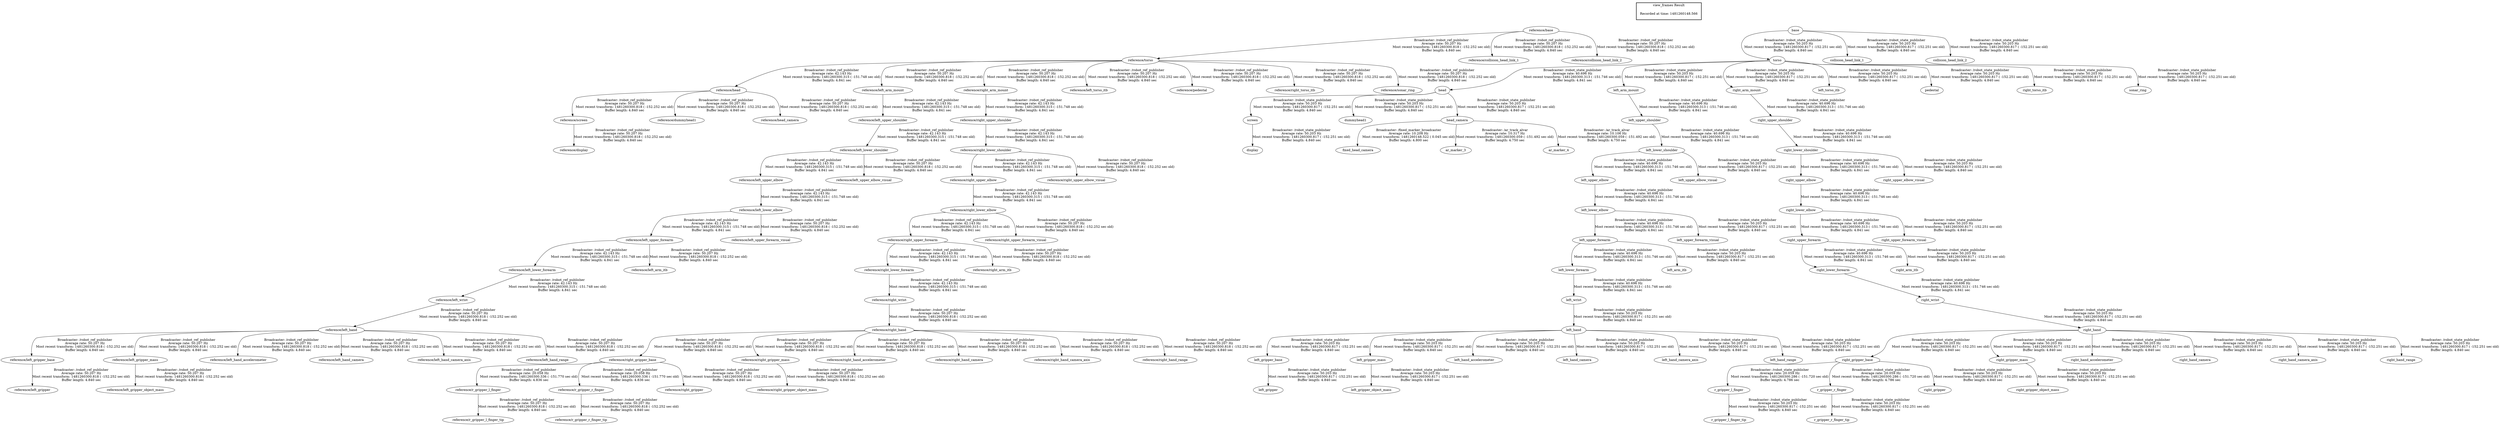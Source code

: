 digraph G {
"reference/torso" -> "reference/head"[label="Broadcaster: /robot_ref_publisher\nAverage rate: 42.143 Hz\nMost recent transform: 1481260300.315 ( -151.748 sec old)\nBuffer length: 4.841 sec\n"];
"reference/base" -> "reference/torso"[label="Broadcaster: /robot_ref_publisher\nAverage rate: 50.207 Hz\nMost recent transform: 1481260300.818 ( -152.252 sec old)\nBuffer length: 4.840 sec\n"];
"reference/left_lower_shoulder" -> "reference/left_upper_elbow"[label="Broadcaster: /robot_ref_publisher\nAverage rate: 42.143 Hz\nMost recent transform: 1481260300.315 ( -151.748 sec old)\nBuffer length: 4.841 sec\n"];
"reference/left_upper_shoulder" -> "reference/left_lower_shoulder"[label="Broadcaster: /robot_ref_publisher\nAverage rate: 42.143 Hz\nMost recent transform: 1481260300.315 ( -151.748 sec old)\nBuffer length: 4.841 sec\n"];
"reference/left_upper_elbow" -> "reference/left_lower_elbow"[label="Broadcaster: /robot_ref_publisher\nAverage rate: 42.143 Hz\nMost recent transform: 1481260300.315 ( -151.748 sec old)\nBuffer length: 4.841 sec\n"];
"reference/left_arm_mount" -> "reference/left_upper_shoulder"[label="Broadcaster: /robot_ref_publisher\nAverage rate: 42.143 Hz\nMost recent transform: 1481260300.315 ( -151.748 sec old)\nBuffer length: 4.841 sec\n"];
"reference/torso" -> "reference/left_arm_mount"[label="Broadcaster: /robot_ref_publisher\nAverage rate: 50.207 Hz\nMost recent transform: 1481260300.818 ( -152.252 sec old)\nBuffer length: 4.840 sec\n"];
"reference/left_lower_elbow" -> "reference/left_upper_forearm"[label="Broadcaster: /robot_ref_publisher\nAverage rate: 42.143 Hz\nMost recent transform: 1481260300.315 ( -151.748 sec old)\nBuffer length: 4.841 sec\n"];
"reference/left_upper_forearm" -> "reference/left_lower_forearm"[label="Broadcaster: /robot_ref_publisher\nAverage rate: 42.143 Hz\nMost recent transform: 1481260300.315 ( -151.748 sec old)\nBuffer length: 4.841 sec\n"];
"reference/left_lower_forearm" -> "reference/left_wrist"[label="Broadcaster: /robot_ref_publisher\nAverage rate: 42.143 Hz\nMost recent transform: 1481260300.315 ( -151.748 sec old)\nBuffer length: 4.841 sec\n"];
"reference/right_lower_shoulder" -> "reference/right_upper_elbow"[label="Broadcaster: /robot_ref_publisher\nAverage rate: 42.143 Hz\nMost recent transform: 1481260300.315 ( -151.748 sec old)\nBuffer length: 4.841 sec\n"];
"reference/right_upper_shoulder" -> "reference/right_lower_shoulder"[label="Broadcaster: /robot_ref_publisher\nAverage rate: 42.143 Hz\nMost recent transform: 1481260300.315 ( -151.748 sec old)\nBuffer length: 4.841 sec\n"];
"reference/right_upper_elbow" -> "reference/right_lower_elbow"[label="Broadcaster: /robot_ref_publisher\nAverage rate: 42.143 Hz\nMost recent transform: 1481260300.315 ( -151.748 sec old)\nBuffer length: 4.841 sec\n"];
"reference/right_arm_mount" -> "reference/right_upper_shoulder"[label="Broadcaster: /robot_ref_publisher\nAverage rate: 42.143 Hz\nMost recent transform: 1481260300.315 ( -151.748 sec old)\nBuffer length: 4.841 sec\n"];
"reference/torso" -> "reference/right_arm_mount"[label="Broadcaster: /robot_ref_publisher\nAverage rate: 50.207 Hz\nMost recent transform: 1481260300.818 ( -152.252 sec old)\nBuffer length: 4.840 sec\n"];
"reference/right_lower_elbow" -> "reference/right_upper_forearm"[label="Broadcaster: /robot_ref_publisher\nAverage rate: 42.143 Hz\nMost recent transform: 1481260300.315 ( -151.748 sec old)\nBuffer length: 4.841 sec\n"];
"reference/right_upper_forearm" -> "reference/right_lower_forearm"[label="Broadcaster: /robot_ref_publisher\nAverage rate: 42.143 Hz\nMost recent transform: 1481260300.315 ( -151.748 sec old)\nBuffer length: 4.841 sec\n"];
"reference/right_lower_forearm" -> "reference/right_wrist"[label="Broadcaster: /robot_ref_publisher\nAverage rate: 42.143 Hz\nMost recent transform: 1481260300.315 ( -151.748 sec old)\nBuffer length: 4.841 sec\n"];
"torso" -> "head"[label="Broadcaster: /robot_state_publisher\nAverage rate: 40.696 Hz\nMost recent transform: 1481260300.313 ( -151.746 sec old)\nBuffer length: 4.841 sec\n"];
"base" -> "torso"[label="Broadcaster: /robot_state_publisher\nAverage rate: 50.203 Hz\nMost recent transform: 1481260300.817 ( -152.251 sec old)\nBuffer length: 4.840 sec\n"];
"left_lower_shoulder" -> "left_upper_elbow"[label="Broadcaster: /robot_state_publisher\nAverage rate: 40.696 Hz\nMost recent transform: 1481260300.313 ( -151.746 sec old)\nBuffer length: 4.841 sec\n"];
"left_upper_shoulder" -> "left_lower_shoulder"[label="Broadcaster: /robot_state_publisher\nAverage rate: 40.696 Hz\nMost recent transform: 1481260300.313 ( -151.746 sec old)\nBuffer length: 4.841 sec\n"];
"left_upper_elbow" -> "left_lower_elbow"[label="Broadcaster: /robot_state_publisher\nAverage rate: 40.696 Hz\nMost recent transform: 1481260300.313 ( -151.746 sec old)\nBuffer length: 4.841 sec\n"];
"left_arm_mount" -> "left_upper_shoulder"[label="Broadcaster: /robot_state_publisher\nAverage rate: 40.696 Hz\nMost recent transform: 1481260300.313 ( -151.746 sec old)\nBuffer length: 4.841 sec\n"];
"torso" -> "left_arm_mount"[label="Broadcaster: /robot_state_publisher\nAverage rate: 50.203 Hz\nMost recent transform: 1481260300.817 ( -152.251 sec old)\nBuffer length: 4.840 sec\n"];
"left_lower_elbow" -> "left_upper_forearm"[label="Broadcaster: /robot_state_publisher\nAverage rate: 40.696 Hz\nMost recent transform: 1481260300.313 ( -151.746 sec old)\nBuffer length: 4.841 sec\n"];
"left_upper_forearm" -> "left_lower_forearm"[label="Broadcaster: /robot_state_publisher\nAverage rate: 40.696 Hz\nMost recent transform: 1481260300.313 ( -151.746 sec old)\nBuffer length: 4.841 sec\n"];
"left_lower_forearm" -> "left_wrist"[label="Broadcaster: /robot_state_publisher\nAverage rate: 40.696 Hz\nMost recent transform: 1481260300.313 ( -151.746 sec old)\nBuffer length: 4.841 sec\n"];
"right_lower_shoulder" -> "right_upper_elbow"[label="Broadcaster: /robot_state_publisher\nAverage rate: 40.696 Hz\nMost recent transform: 1481260300.313 ( -151.746 sec old)\nBuffer length: 4.841 sec\n"];
"right_upper_shoulder" -> "right_lower_shoulder"[label="Broadcaster: /robot_state_publisher\nAverage rate: 40.696 Hz\nMost recent transform: 1481260300.313 ( -151.746 sec old)\nBuffer length: 4.841 sec\n"];
"right_upper_elbow" -> "right_lower_elbow"[label="Broadcaster: /robot_state_publisher\nAverage rate: 40.696 Hz\nMost recent transform: 1481260300.313 ( -151.746 sec old)\nBuffer length: 4.841 sec\n"];
"right_arm_mount" -> "right_upper_shoulder"[label="Broadcaster: /robot_state_publisher\nAverage rate: 40.696 Hz\nMost recent transform: 1481260300.313 ( -151.746 sec old)\nBuffer length: 4.841 sec\n"];
"torso" -> "right_arm_mount"[label="Broadcaster: /robot_state_publisher\nAverage rate: 50.203 Hz\nMost recent transform: 1481260300.817 ( -152.251 sec old)\nBuffer length: 4.840 sec\n"];
"right_lower_elbow" -> "right_upper_forearm"[label="Broadcaster: /robot_state_publisher\nAverage rate: 40.696 Hz\nMost recent transform: 1481260300.313 ( -151.746 sec old)\nBuffer length: 4.841 sec\n"];
"right_upper_forearm" -> "right_lower_forearm"[label="Broadcaster: /robot_state_publisher\nAverage rate: 40.696 Hz\nMost recent transform: 1481260300.313 ( -151.746 sec old)\nBuffer length: 4.841 sec\n"];
"right_lower_forearm" -> "right_wrist"[label="Broadcaster: /robot_state_publisher\nAverage rate: 40.696 Hz\nMost recent transform: 1481260300.313 ( -151.746 sec old)\nBuffer length: 4.841 sec\n"];
"reference/base" -> "reference/collision_head_link_1"[label="Broadcaster: /robot_ref_publisher\nAverage rate: 50.207 Hz\nMost recent transform: 1481260300.818 ( -152.252 sec old)\nBuffer length: 4.840 sec\n"];
"reference/base" -> "reference/collision_head_link_2"[label="Broadcaster: /robot_ref_publisher\nAverage rate: 50.207 Hz\nMost recent transform: 1481260300.818 ( -152.252 sec old)\nBuffer length: 4.840 sec\n"];
"reference/screen" -> "reference/display"[label="Broadcaster: /robot_ref_publisher\nAverage rate: 50.207 Hz\nMost recent transform: 1481260300.818 ( -152.252 sec old)\nBuffer length: 4.840 sec\n"];
"reference/head" -> "reference/screen"[label="Broadcaster: /robot_ref_publisher\nAverage rate: 50.207 Hz\nMost recent transform: 1481260300.818 ( -152.252 sec old)\nBuffer length: 4.840 sec\n"];
"reference/head" -> "reference/dummyhead1"[label="Broadcaster: /robot_ref_publisher\nAverage rate: 50.207 Hz\nMost recent transform: 1481260300.818 ( -152.252 sec old)\nBuffer length: 4.840 sec\n"];
"reference/head" -> "reference/head_camera"[label="Broadcaster: /robot_ref_publisher\nAverage rate: 50.207 Hz\nMost recent transform: 1481260300.818 ( -152.252 sec old)\nBuffer length: 4.840 sec\n"];
"reference/left_lower_shoulder" -> "reference/left_upper_elbow_visual"[label="Broadcaster: /robot_ref_publisher\nAverage rate: 50.207 Hz\nMost recent transform: 1481260300.818 ( -152.252 sec old)\nBuffer length: 4.840 sec\n"];
"reference/left_gripper_base" -> "reference/left_gripper"[label="Broadcaster: /robot_ref_publisher\nAverage rate: 50.207 Hz\nMost recent transform: 1481260300.818 ( -152.252 sec old)\nBuffer length: 4.840 sec\n"];
"reference/left_hand" -> "reference/left_gripper_base"[label="Broadcaster: /robot_ref_publisher\nAverage rate: 50.207 Hz\nMost recent transform: 1481260300.818 ( -152.252 sec old)\nBuffer length: 4.840 sec\n"];
"reference/left_wrist" -> "reference/left_hand"[label="Broadcaster: /robot_ref_publisher\nAverage rate: 50.207 Hz\nMost recent transform: 1481260300.818 ( -152.252 sec old)\nBuffer length: 4.840 sec\n"];
"reference/left_hand" -> "reference/left_gripper_mass"[label="Broadcaster: /robot_ref_publisher\nAverage rate: 50.207 Hz\nMost recent transform: 1481260300.818 ( -152.252 sec old)\nBuffer length: 4.840 sec\n"];
"reference/left_gripper_mass" -> "reference/left_gripper_object_mass"[label="Broadcaster: /robot_ref_publisher\nAverage rate: 50.207 Hz\nMost recent transform: 1481260300.818 ( -152.252 sec old)\nBuffer length: 4.840 sec\n"];
"reference/left_hand" -> "reference/left_hand_accelerometer"[label="Broadcaster: /robot_ref_publisher\nAverage rate: 50.207 Hz\nMost recent transform: 1481260300.818 ( -152.252 sec old)\nBuffer length: 4.840 sec\n"];
"reference/left_hand" -> "reference/left_hand_camera"[label="Broadcaster: /robot_ref_publisher\nAverage rate: 50.207 Hz\nMost recent transform: 1481260300.818 ( -152.252 sec old)\nBuffer length: 4.840 sec\n"];
"reference/left_hand" -> "reference/left_hand_camera_axis"[label="Broadcaster: /robot_ref_publisher\nAverage rate: 50.207 Hz\nMost recent transform: 1481260300.818 ( -152.252 sec old)\nBuffer length: 4.840 sec\n"];
"reference/left_hand" -> "reference/left_hand_range"[label="Broadcaster: /robot_ref_publisher\nAverage rate: 50.207 Hz\nMost recent transform: 1481260300.818 ( -152.252 sec old)\nBuffer length: 4.840 sec\n"];
"reference/torso" -> "reference/left_torso_itb"[label="Broadcaster: /robot_ref_publisher\nAverage rate: 50.207 Hz\nMost recent transform: 1481260300.818 ( -152.252 sec old)\nBuffer length: 4.840 sec\n"];
"reference/left_lower_elbow" -> "reference/left_upper_forearm_visual"[label="Broadcaster: /robot_ref_publisher\nAverage rate: 50.207 Hz\nMost recent transform: 1481260300.818 ( -152.252 sec old)\nBuffer length: 4.840 sec\n"];
"reference/left_upper_forearm" -> "reference/left_arm_itb"[label="Broadcaster: /robot_ref_publisher\nAverage rate: 50.207 Hz\nMost recent transform: 1481260300.818 ( -152.252 sec old)\nBuffer length: 4.840 sec\n"];
"reference/torso" -> "reference/pedestal"[label="Broadcaster: /robot_ref_publisher\nAverage rate: 50.207 Hz\nMost recent transform: 1481260300.818 ( -152.252 sec old)\nBuffer length: 4.840 sec\n"];
"reference/r_gripper_l_finger" -> "reference/r_gripper_l_finger_tip"[label="Broadcaster: /robot_ref_publisher\nAverage rate: 50.207 Hz\nMost recent transform: 1481260300.818 ( -152.252 sec old)\nBuffer length: 4.840 sec\n"];
"reference/right_gripper_base" -> "reference/r_gripper_l_finger"[label="Broadcaster: /robot_ref_publisher\nAverage rate: 20.058 Hz\nMost recent transform: 1481260300.336 ( -151.770 sec old)\nBuffer length: 4.836 sec\n"];
"reference/r_gripper_r_finger" -> "reference/r_gripper_r_finger_tip"[label="Broadcaster: /robot_ref_publisher\nAverage rate: 50.207 Hz\nMost recent transform: 1481260300.818 ( -152.252 sec old)\nBuffer length: 4.840 sec\n"];
"reference/right_gripper_base" -> "reference/r_gripper_r_finger"[label="Broadcaster: /robot_ref_publisher\nAverage rate: 20.058 Hz\nMost recent transform: 1481260300.336 ( -151.770 sec old)\nBuffer length: 4.836 sec\n"];
"reference/right_lower_shoulder" -> "reference/right_upper_elbow_visual"[label="Broadcaster: /robot_ref_publisher\nAverage rate: 50.207 Hz\nMost recent transform: 1481260300.818 ( -152.252 sec old)\nBuffer length: 4.840 sec\n"];
"reference/right_gripper_base" -> "reference/right_gripper"[label="Broadcaster: /robot_ref_publisher\nAverage rate: 50.207 Hz\nMost recent transform: 1481260300.818 ( -152.252 sec old)\nBuffer length: 4.840 sec\n"];
"reference/right_hand" -> "reference/right_gripper_base"[label="Broadcaster: /robot_ref_publisher\nAverage rate: 50.207 Hz\nMost recent transform: 1481260300.818 ( -152.252 sec old)\nBuffer length: 4.840 sec\n"];
"reference/right_wrist" -> "reference/right_hand"[label="Broadcaster: /robot_ref_publisher\nAverage rate: 50.207 Hz\nMost recent transform: 1481260300.818 ( -152.252 sec old)\nBuffer length: 4.840 sec\n"];
"reference/right_hand" -> "reference/right_gripper_mass"[label="Broadcaster: /robot_ref_publisher\nAverage rate: 50.207 Hz\nMost recent transform: 1481260300.818 ( -152.252 sec old)\nBuffer length: 4.840 sec\n"];
"reference/right_gripper_mass" -> "reference/right_gripper_object_mass"[label="Broadcaster: /robot_ref_publisher\nAverage rate: 50.207 Hz\nMost recent transform: 1481260300.818 ( -152.252 sec old)\nBuffer length: 4.840 sec\n"];
"reference/right_hand" -> "reference/right_hand_accelerometer"[label="Broadcaster: /robot_ref_publisher\nAverage rate: 50.207 Hz\nMost recent transform: 1481260300.818 ( -152.252 sec old)\nBuffer length: 4.840 sec\n"];
"reference/right_hand" -> "reference/right_hand_camera"[label="Broadcaster: /robot_ref_publisher\nAverage rate: 50.207 Hz\nMost recent transform: 1481260300.818 ( -152.252 sec old)\nBuffer length: 4.840 sec\n"];
"reference/right_hand" -> "reference/right_hand_camera_axis"[label="Broadcaster: /robot_ref_publisher\nAverage rate: 50.207 Hz\nMost recent transform: 1481260300.818 ( -152.252 sec old)\nBuffer length: 4.840 sec\n"];
"reference/right_hand" -> "reference/right_hand_range"[label="Broadcaster: /robot_ref_publisher\nAverage rate: 50.207 Hz\nMost recent transform: 1481260300.818 ( -152.252 sec old)\nBuffer length: 4.840 sec\n"];
"reference/torso" -> "reference/right_torso_itb"[label="Broadcaster: /robot_ref_publisher\nAverage rate: 50.207 Hz\nMost recent transform: 1481260300.818 ( -152.252 sec old)\nBuffer length: 4.840 sec\n"];
"reference/right_lower_elbow" -> "reference/right_upper_forearm_visual"[label="Broadcaster: /robot_ref_publisher\nAverage rate: 50.207 Hz\nMost recent transform: 1481260300.818 ( -152.252 sec old)\nBuffer length: 4.840 sec\n"];
"reference/right_upper_forearm" -> "reference/right_arm_itb"[label="Broadcaster: /robot_ref_publisher\nAverage rate: 50.207 Hz\nMost recent transform: 1481260300.818 ( -152.252 sec old)\nBuffer length: 4.840 sec\n"];
"reference/torso" -> "reference/sonar_ring"[label="Broadcaster: /robot_ref_publisher\nAverage rate: 50.207 Hz\nMost recent transform: 1481260300.818 ( -152.252 sec old)\nBuffer length: 4.840 sec\n"];
"base" -> "collision_head_link_1"[label="Broadcaster: /robot_state_publisher\nAverage rate: 50.203 Hz\nMost recent transform: 1481260300.817 ( -152.251 sec old)\nBuffer length: 4.840 sec\n"];
"base" -> "collision_head_link_2"[label="Broadcaster: /robot_state_publisher\nAverage rate: 50.203 Hz\nMost recent transform: 1481260300.817 ( -152.251 sec old)\nBuffer length: 4.840 sec\n"];
"screen" -> "display"[label="Broadcaster: /robot_state_publisher\nAverage rate: 50.203 Hz\nMost recent transform: 1481260300.817 ( -152.251 sec old)\nBuffer length: 4.840 sec\n"];
"head" -> "screen"[label="Broadcaster: /robot_state_publisher\nAverage rate: 50.203 Hz\nMost recent transform: 1481260300.817 ( -152.251 sec old)\nBuffer length: 4.840 sec\n"];
"head" -> "dummyhead1"[label="Broadcaster: /robot_state_publisher\nAverage rate: 50.203 Hz\nMost recent transform: 1481260300.817 ( -152.251 sec old)\nBuffer length: 4.840 sec\n"];
"head" -> "head_camera"[label="Broadcaster: /robot_state_publisher\nAverage rate: 50.203 Hz\nMost recent transform: 1481260300.817 ( -152.251 sec old)\nBuffer length: 4.840 sec\n"];
"left_lower_shoulder" -> "left_upper_elbow_visual"[label="Broadcaster: /robot_state_publisher\nAverage rate: 50.203 Hz\nMost recent transform: 1481260300.817 ( -152.251 sec old)\nBuffer length: 4.840 sec\n"];
"left_gripper_base" -> "left_gripper"[label="Broadcaster: /robot_state_publisher\nAverage rate: 50.203 Hz\nMost recent transform: 1481260300.817 ( -152.251 sec old)\nBuffer length: 4.840 sec\n"];
"left_hand" -> "left_gripper_base"[label="Broadcaster: /robot_state_publisher\nAverage rate: 50.203 Hz\nMost recent transform: 1481260300.817 ( -152.251 sec old)\nBuffer length: 4.840 sec\n"];
"left_wrist" -> "left_hand"[label="Broadcaster: /robot_state_publisher\nAverage rate: 50.203 Hz\nMost recent transform: 1481260300.817 ( -152.251 sec old)\nBuffer length: 4.840 sec\n"];
"left_hand" -> "left_gripper_mass"[label="Broadcaster: /robot_state_publisher\nAverage rate: 50.203 Hz\nMost recent transform: 1481260300.817 ( -152.251 sec old)\nBuffer length: 4.840 sec\n"];
"left_gripper_mass" -> "left_gripper_object_mass"[label="Broadcaster: /robot_state_publisher\nAverage rate: 50.203 Hz\nMost recent transform: 1481260300.817 ( -152.251 sec old)\nBuffer length: 4.840 sec\n"];
"left_hand" -> "left_hand_accelerometer"[label="Broadcaster: /robot_state_publisher\nAverage rate: 50.203 Hz\nMost recent transform: 1481260300.817 ( -152.251 sec old)\nBuffer length: 4.840 sec\n"];
"left_hand" -> "left_hand_camera"[label="Broadcaster: /robot_state_publisher\nAverage rate: 50.203 Hz\nMost recent transform: 1481260300.817 ( -152.251 sec old)\nBuffer length: 4.840 sec\n"];
"left_hand" -> "left_hand_camera_axis"[label="Broadcaster: /robot_state_publisher\nAverage rate: 50.203 Hz\nMost recent transform: 1481260300.817 ( -152.251 sec old)\nBuffer length: 4.840 sec\n"];
"left_hand" -> "left_hand_range"[label="Broadcaster: /robot_state_publisher\nAverage rate: 50.203 Hz\nMost recent transform: 1481260300.817 ( -152.251 sec old)\nBuffer length: 4.840 sec\n"];
"torso" -> "left_torso_itb"[label="Broadcaster: /robot_state_publisher\nAverage rate: 50.203 Hz\nMost recent transform: 1481260300.817 ( -152.251 sec old)\nBuffer length: 4.840 sec\n"];
"left_lower_elbow" -> "left_upper_forearm_visual"[label="Broadcaster: /robot_state_publisher\nAverage rate: 50.203 Hz\nMost recent transform: 1481260300.817 ( -152.251 sec old)\nBuffer length: 4.840 sec\n"];
"left_upper_forearm" -> "left_arm_itb"[label="Broadcaster: /robot_state_publisher\nAverage rate: 50.203 Hz\nMost recent transform: 1481260300.817 ( -152.251 sec old)\nBuffer length: 4.840 sec\n"];
"torso" -> "pedestal"[label="Broadcaster: /robot_state_publisher\nAverage rate: 50.203 Hz\nMost recent transform: 1481260300.817 ( -152.251 sec old)\nBuffer length: 4.840 sec\n"];
"r_gripper_l_finger" -> "r_gripper_l_finger_tip"[label="Broadcaster: /robot_state_publisher\nAverage rate: 50.203 Hz\nMost recent transform: 1481260300.817 ( -152.251 sec old)\nBuffer length: 4.840 sec\n"];
"right_gripper_base" -> "r_gripper_l_finger"[label="Broadcaster: /robot_state_publisher\nAverage rate: 20.059 Hz\nMost recent transform: 1481260300.286 ( -151.720 sec old)\nBuffer length: 4.786 sec\n"];
"r_gripper_r_finger" -> "r_gripper_r_finger_tip"[label="Broadcaster: /robot_state_publisher\nAverage rate: 50.203 Hz\nMost recent transform: 1481260300.817 ( -152.251 sec old)\nBuffer length: 4.840 sec\n"];
"right_gripper_base" -> "r_gripper_r_finger"[label="Broadcaster: /robot_state_publisher\nAverage rate: 20.059 Hz\nMost recent transform: 1481260300.286 ( -151.720 sec old)\nBuffer length: 4.786 sec\n"];
"right_lower_shoulder" -> "right_upper_elbow_visual"[label="Broadcaster: /robot_state_publisher\nAverage rate: 50.203 Hz\nMost recent transform: 1481260300.817 ( -152.251 sec old)\nBuffer length: 4.840 sec\n"];
"right_gripper_base" -> "right_gripper"[label="Broadcaster: /robot_state_publisher\nAverage rate: 50.203 Hz\nMost recent transform: 1481260300.817 ( -152.251 sec old)\nBuffer length: 4.840 sec\n"];
"right_hand" -> "right_gripper_base"[label="Broadcaster: /robot_state_publisher\nAverage rate: 50.203 Hz\nMost recent transform: 1481260300.817 ( -152.251 sec old)\nBuffer length: 4.840 sec\n"];
"right_wrist" -> "right_hand"[label="Broadcaster: /robot_state_publisher\nAverage rate: 50.203 Hz\nMost recent transform: 1481260300.817 ( -152.251 sec old)\nBuffer length: 4.840 sec\n"];
"right_hand" -> "right_gripper_mass"[label="Broadcaster: /robot_state_publisher\nAverage rate: 50.203 Hz\nMost recent transform: 1481260300.817 ( -152.251 sec old)\nBuffer length: 4.840 sec\n"];
"right_gripper_mass" -> "right_gripper_object_mass"[label="Broadcaster: /robot_state_publisher\nAverage rate: 50.203 Hz\nMost recent transform: 1481260300.817 ( -152.251 sec old)\nBuffer length: 4.840 sec\n"];
"right_hand" -> "right_hand_accelerometer"[label="Broadcaster: /robot_state_publisher\nAverage rate: 50.203 Hz\nMost recent transform: 1481260300.817 ( -152.251 sec old)\nBuffer length: 4.840 sec\n"];
"right_hand" -> "right_hand_camera"[label="Broadcaster: /robot_state_publisher\nAverage rate: 50.203 Hz\nMost recent transform: 1481260300.817 ( -152.251 sec old)\nBuffer length: 4.840 sec\n"];
"right_hand" -> "right_hand_camera_axis"[label="Broadcaster: /robot_state_publisher\nAverage rate: 50.203 Hz\nMost recent transform: 1481260300.817 ( -152.251 sec old)\nBuffer length: 4.840 sec\n"];
"right_hand" -> "right_hand_range"[label="Broadcaster: /robot_state_publisher\nAverage rate: 50.203 Hz\nMost recent transform: 1481260300.817 ( -152.251 sec old)\nBuffer length: 4.840 sec\n"];
"torso" -> "right_torso_itb"[label="Broadcaster: /robot_state_publisher\nAverage rate: 50.203 Hz\nMost recent transform: 1481260300.817 ( -152.251 sec old)\nBuffer length: 4.840 sec\n"];
"right_lower_elbow" -> "right_upper_forearm_visual"[label="Broadcaster: /robot_state_publisher\nAverage rate: 50.203 Hz\nMost recent transform: 1481260300.817 ( -152.251 sec old)\nBuffer length: 4.840 sec\n"];
"right_upper_forearm" -> "right_arm_itb"[label="Broadcaster: /robot_state_publisher\nAverage rate: 50.203 Hz\nMost recent transform: 1481260300.817 ( -152.251 sec old)\nBuffer length: 4.840 sec\n"];
"torso" -> "sonar_ring"[label="Broadcaster: /robot_state_publisher\nAverage rate: 50.203 Hz\nMost recent transform: 1481260300.817 ( -152.251 sec old)\nBuffer length: 4.840 sec\n"];
"head_camera" -> "fixed_head_camera"[label="Broadcaster: /fixed_marker_broadcaster\nAverage rate: 10.208 Hz\nMost recent transform: 1481260148.522 ( 0.045 sec old)\nBuffer length: 4.800 sec\n"];
"head_camera" -> "ar_marker_3"[label="Broadcaster: /ar_track_alvar\nAverage rate: 10.317 Hz\nMost recent transform: 1481260300.059 ( -151.492 sec old)\nBuffer length: 4.750 sec\n"];
"head_camera" -> "ar_marker_4"[label="Broadcaster: /ar_track_alvar\nAverage rate: 10.106 Hz\nMost recent transform: 1481260300.059 ( -151.492 sec old)\nBuffer length: 4.750 sec\n"];
edge [style=invis];
 subgraph cluster_legend { style=bold; color=black; label ="view_frames Result";
"Recorded at time: 1481260148.566"[ shape=plaintext ] ;
 }->"reference/base";
edge [style=invis];
 subgraph cluster_legend { style=bold; color=black; label ="view_frames Result";
"Recorded at time: 1481260148.566"[ shape=plaintext ] ;
 }->"base";
}